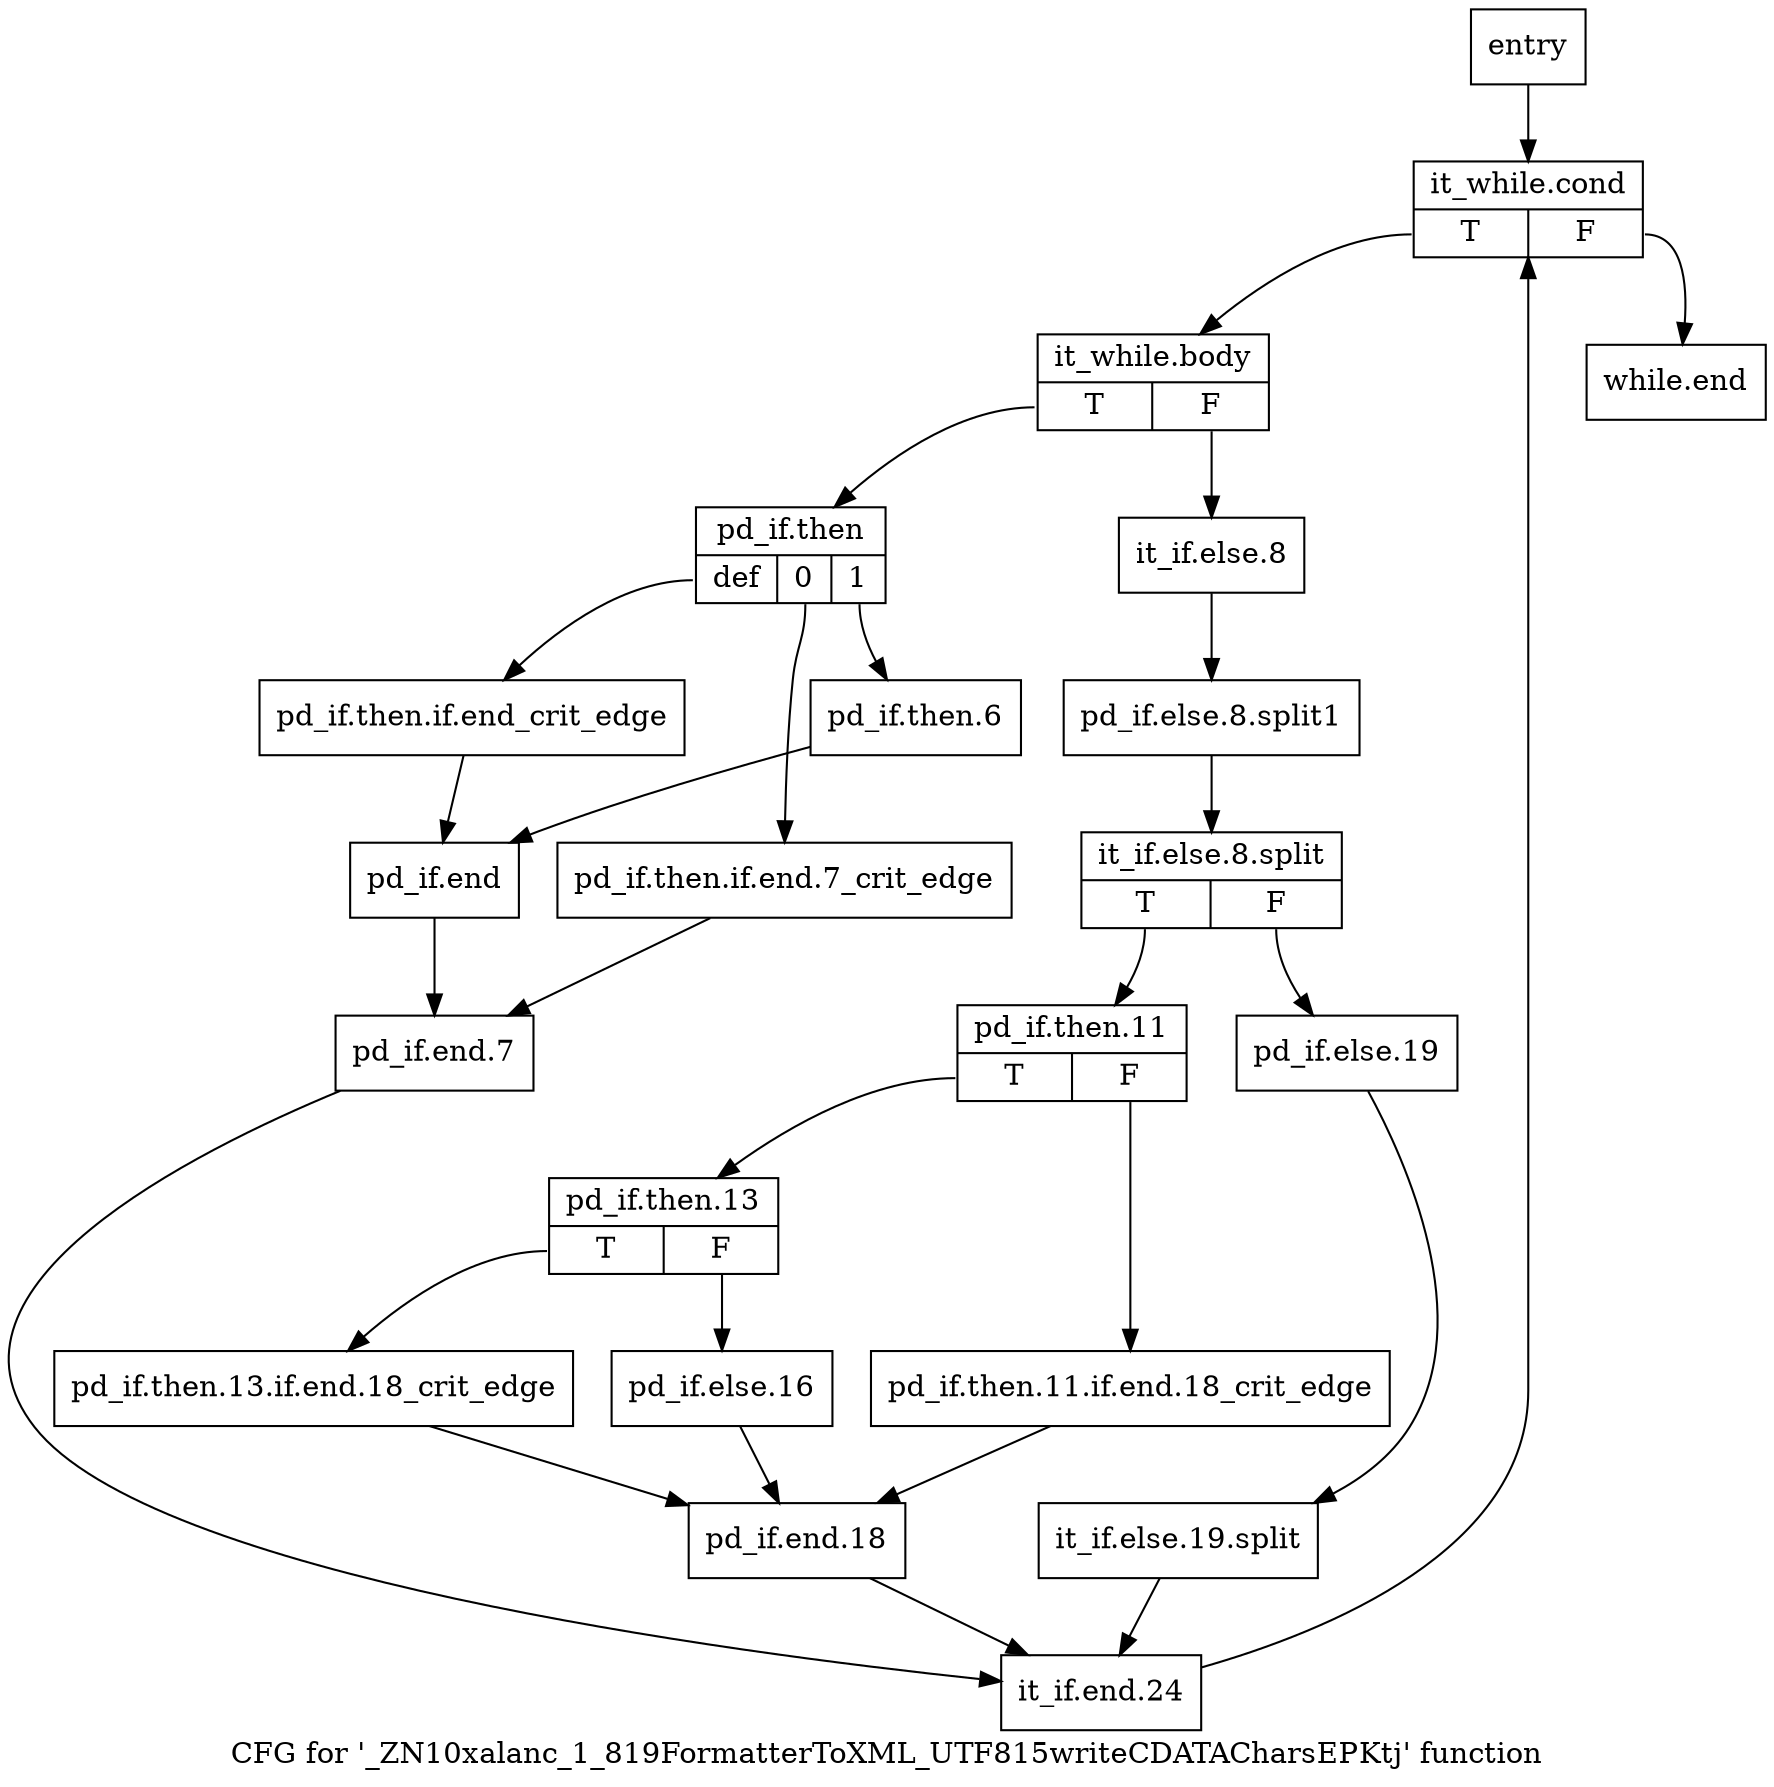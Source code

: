 digraph "CFG for '_ZN10xalanc_1_819FormatterToXML_UTF815writeCDATACharsEPKtj' function" {
	label="CFG for '_ZN10xalanc_1_819FormatterToXML_UTF815writeCDATACharsEPKtj' function";

	Node0x61d3f80 [shape=record,label="{entry}"];
	Node0x61d3f80 -> Node0x61d4400;
	Node0x61d4400 [shape=record,label="{it_while.cond|{<s0>T|<s1>F}}"];
	Node0x61d4400:s0 -> Node0x61d4450;
	Node0x61d4400:s1 -> Node0x61d4950;
	Node0x61d4450 [shape=record,label="{it_while.body|{<s0>T|<s1>F}}"];
	Node0x61d4450:s0 -> Node0x61d44a0;
	Node0x61d4450:s1 -> Node0x61d4680;
	Node0x61d44a0 [shape=record,label="{pd_if.then|{<s0>def|<s1>0|<s2>1}}"];
	Node0x61d44a0:s0 -> Node0x61d4540;
	Node0x61d44a0:s1 -> Node0x61d44f0;
	Node0x61d44a0:s2 -> Node0x61d4590;
	Node0x61d44f0 [shape=record,label="{pd_if.then.if.end.7_crit_edge}"];
	Node0x61d44f0 -> Node0x61d4630;
	Node0x61d4540 [shape=record,label="{pd_if.then.if.end_crit_edge}"];
	Node0x61d4540 -> Node0x61d45e0;
	Node0x61d4590 [shape=record,label="{pd_if.then.6}"];
	Node0x61d4590 -> Node0x61d45e0;
	Node0x61d45e0 [shape=record,label="{pd_if.end}"];
	Node0x61d45e0 -> Node0x61d4630;
	Node0x61d4630 [shape=record,label="{pd_if.end.7}"];
	Node0x61d4630 -> Node0x61d4900;
	Node0x61d4680 [shape=record,label="{it_if.else.8}"];
	Node0x61d4680 -> Node0xb8ec620;
	Node0xb8ec620 [shape=record,label="{pd_if.else.8.split1}"];
	Node0xb8ec620 -> Node0xb8ec7b0;
	Node0xb8ec7b0 [shape=record,label="{it_if.else.8.split|{<s0>T|<s1>F}}"];
	Node0xb8ec7b0:s0 -> Node0x61d46d0;
	Node0xb8ec7b0:s1 -> Node0x61d48b0;
	Node0x61d46d0 [shape=record,label="{pd_if.then.11|{<s0>T|<s1>F}}"];
	Node0x61d46d0:s0 -> Node0x61d4770;
	Node0x61d46d0:s1 -> Node0x61d4720;
	Node0x61d4720 [shape=record,label="{pd_if.then.11.if.end.18_crit_edge}"];
	Node0x61d4720 -> Node0x61d4860;
	Node0x61d4770 [shape=record,label="{pd_if.then.13|{<s0>T|<s1>F}}"];
	Node0x61d4770:s0 -> Node0x61d47c0;
	Node0x61d4770:s1 -> Node0x61d4810;
	Node0x61d47c0 [shape=record,label="{pd_if.then.13.if.end.18_crit_edge}"];
	Node0x61d47c0 -> Node0x61d4860;
	Node0x61d4810 [shape=record,label="{pd_if.else.16}"];
	Node0x61d4810 -> Node0x61d4860;
	Node0x61d4860 [shape=record,label="{pd_if.end.18}"];
	Node0x61d4860 -> Node0x61d4900;
	Node0x61d48b0 [shape=record,label="{pd_if.else.19}"];
	Node0x61d48b0 -> Node0xb8ec5d0;
	Node0xb8ec5d0 [shape=record,label="{it_if.else.19.split}"];
	Node0xb8ec5d0 -> Node0x61d4900;
	Node0x61d4900 [shape=record,label="{it_if.end.24}"];
	Node0x61d4900 -> Node0x61d4400;
	Node0x61d4950 [shape=record,label="{while.end}"];
}
